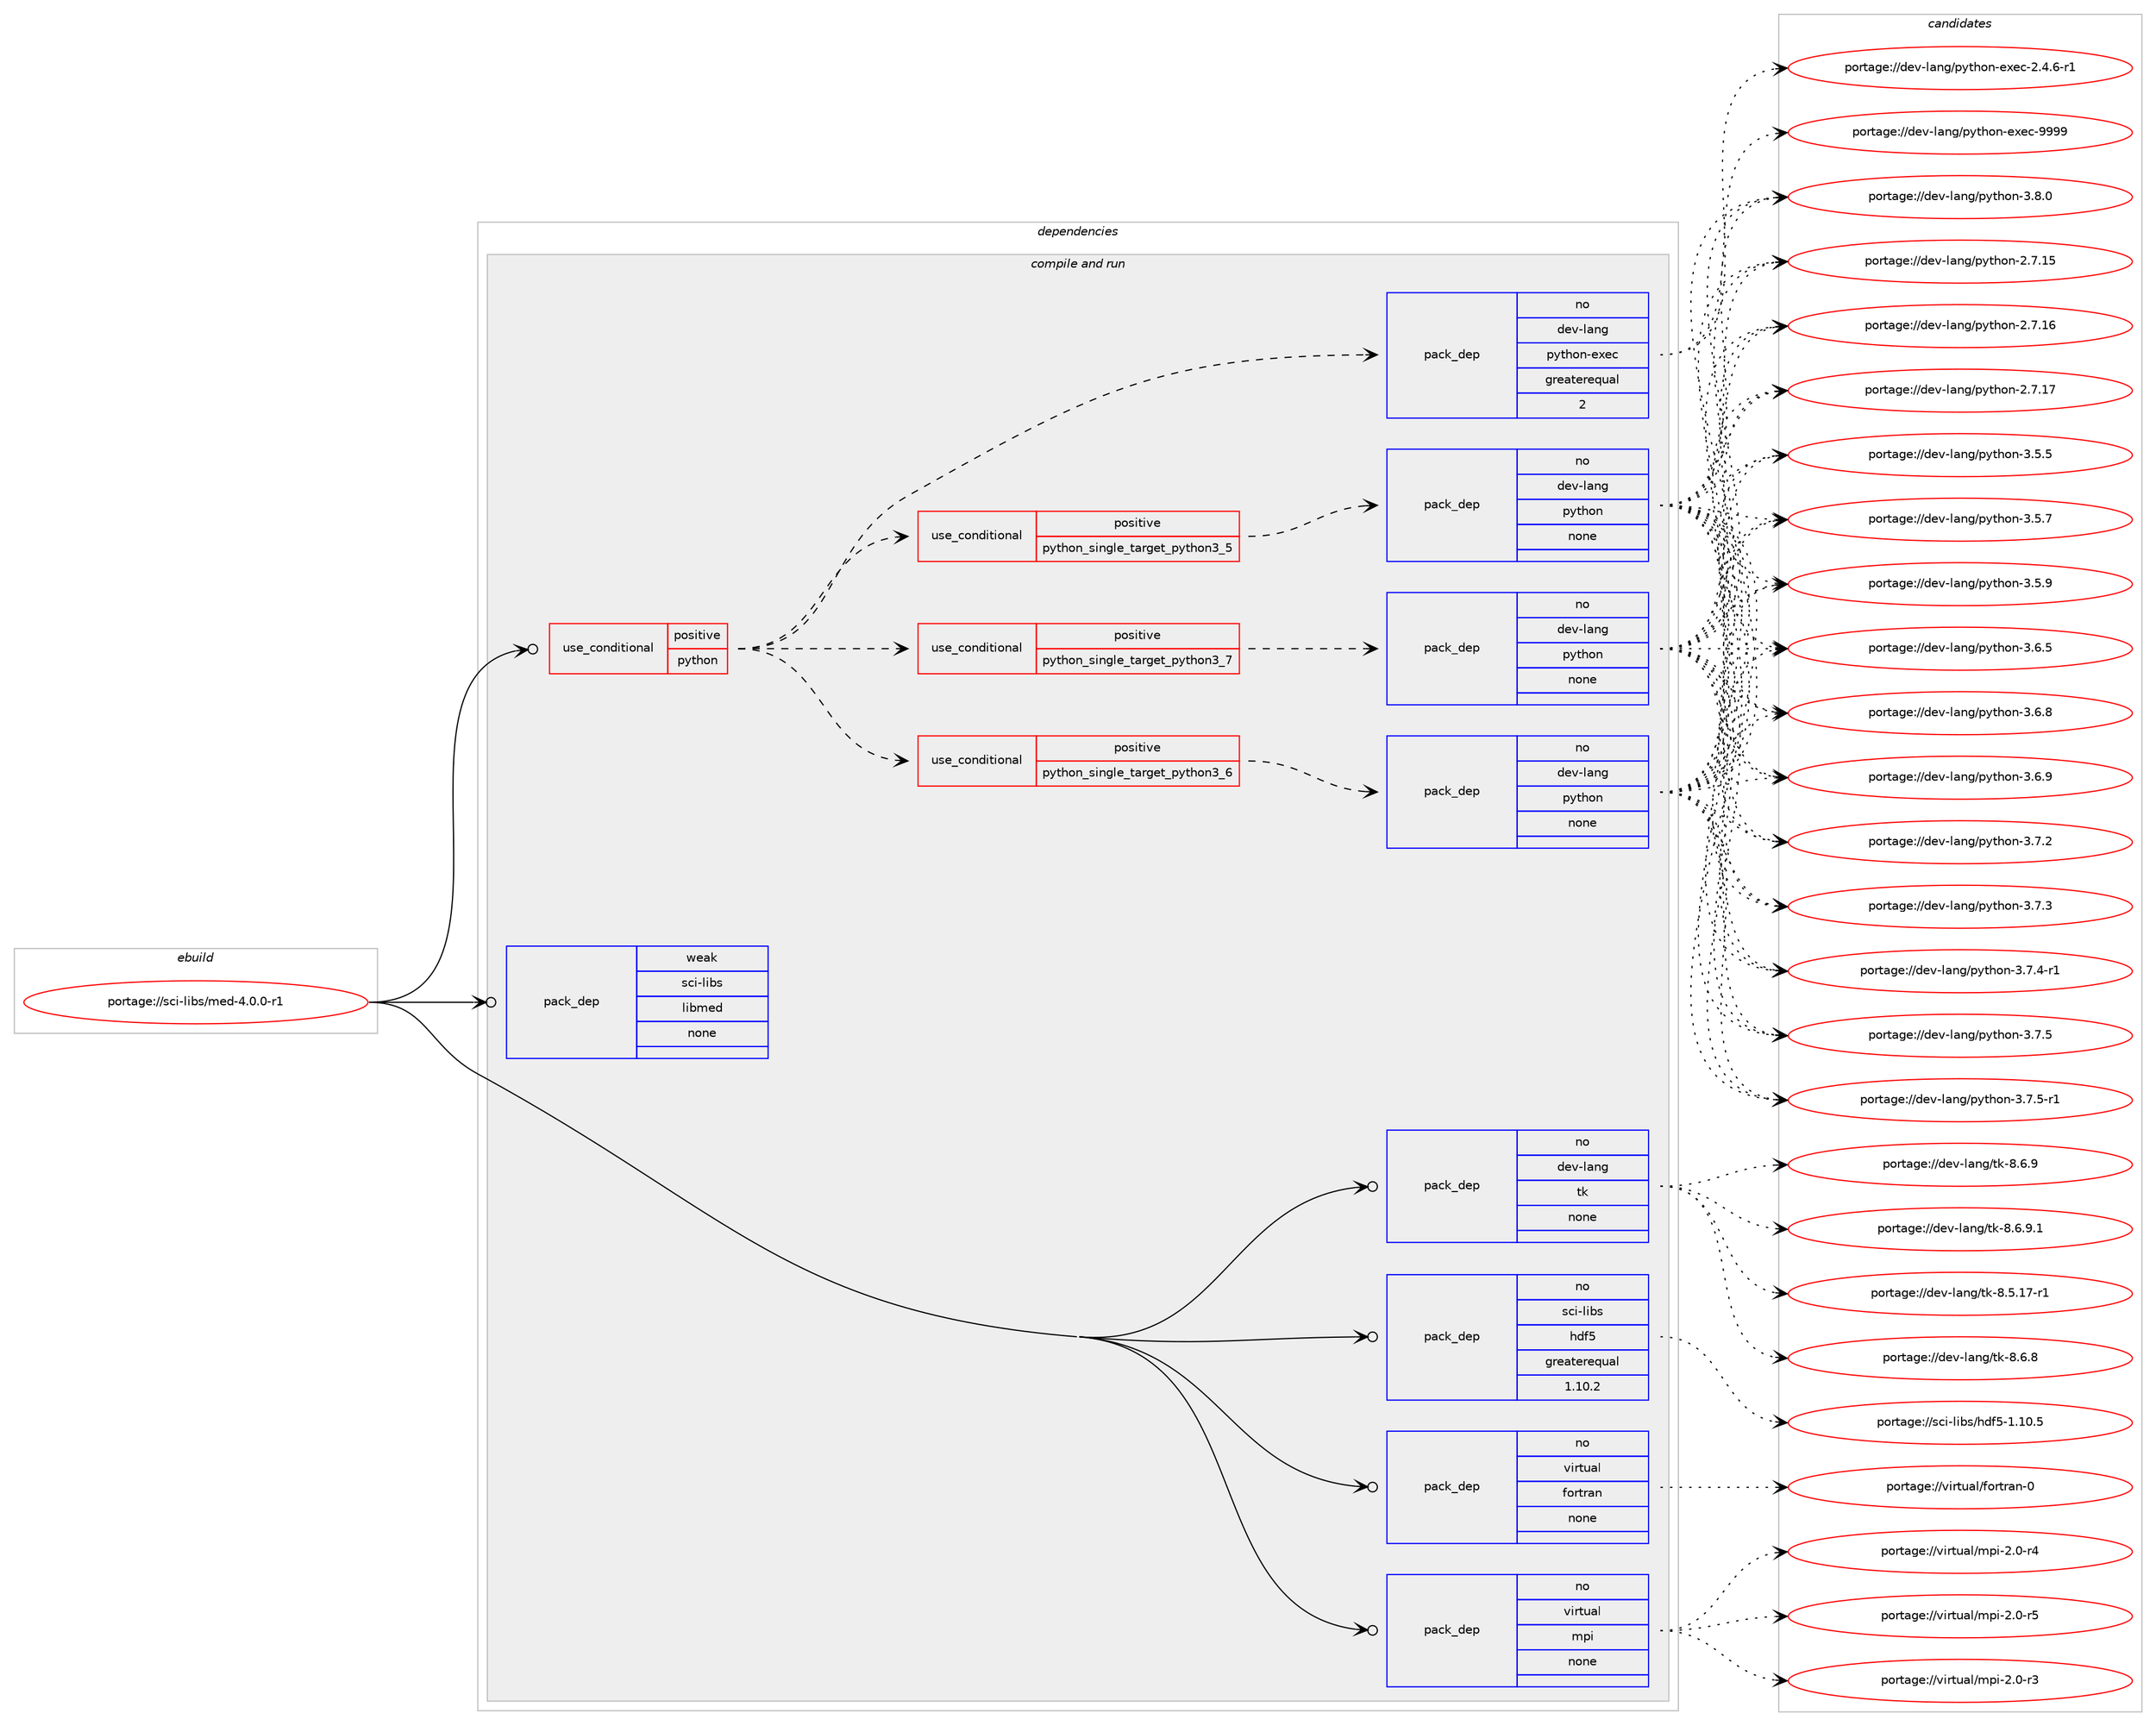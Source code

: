 digraph prolog {

# *************
# Graph options
# *************

newrank=true;
concentrate=true;
compound=true;
graph [rankdir=LR,fontname=Helvetica,fontsize=10,ranksep=1.5];#, ranksep=2.5, nodesep=0.2];
edge  [arrowhead=vee];
node  [fontname=Helvetica,fontsize=10];

# **********
# The ebuild
# **********

subgraph cluster_leftcol {
color=gray;
rank=same;
label=<<i>ebuild</i>>;
id [label="portage://sci-libs/med-4.0.0-r1", color=red, width=4, href="../sci-libs/med-4.0.0-r1.svg"];
}

# ****************
# The dependencies
# ****************

subgraph cluster_midcol {
color=gray;
label=<<i>dependencies</i>>;
subgraph cluster_compile {
fillcolor="#eeeeee";
style=filled;
label=<<i>compile</i>>;
}
subgraph cluster_compileandrun {
fillcolor="#eeeeee";
style=filled;
label=<<i>compile and run</i>>;
subgraph cond96946 {
dependency391521 [label=<<TABLE BORDER="0" CELLBORDER="1" CELLSPACING="0" CELLPADDING="4"><TR><TD ROWSPAN="3" CELLPADDING="10">use_conditional</TD></TR><TR><TD>positive</TD></TR><TR><TD>python</TD></TR></TABLE>>, shape=none, color=red];
subgraph cond96947 {
dependency391522 [label=<<TABLE BORDER="0" CELLBORDER="1" CELLSPACING="0" CELLPADDING="4"><TR><TD ROWSPAN="3" CELLPADDING="10">use_conditional</TD></TR><TR><TD>positive</TD></TR><TR><TD>python_single_target_python3_5</TD></TR></TABLE>>, shape=none, color=red];
subgraph pack287915 {
dependency391523 [label=<<TABLE BORDER="0" CELLBORDER="1" CELLSPACING="0" CELLPADDING="4" WIDTH="220"><TR><TD ROWSPAN="6" CELLPADDING="30">pack_dep</TD></TR><TR><TD WIDTH="110">no</TD></TR><TR><TD>dev-lang</TD></TR><TR><TD>python</TD></TR><TR><TD>none</TD></TR><TR><TD></TD></TR></TABLE>>, shape=none, color=blue];
}
dependency391522:e -> dependency391523:w [weight=20,style="dashed",arrowhead="vee"];
}
dependency391521:e -> dependency391522:w [weight=20,style="dashed",arrowhead="vee"];
subgraph cond96948 {
dependency391524 [label=<<TABLE BORDER="0" CELLBORDER="1" CELLSPACING="0" CELLPADDING="4"><TR><TD ROWSPAN="3" CELLPADDING="10">use_conditional</TD></TR><TR><TD>positive</TD></TR><TR><TD>python_single_target_python3_6</TD></TR></TABLE>>, shape=none, color=red];
subgraph pack287916 {
dependency391525 [label=<<TABLE BORDER="0" CELLBORDER="1" CELLSPACING="0" CELLPADDING="4" WIDTH="220"><TR><TD ROWSPAN="6" CELLPADDING="30">pack_dep</TD></TR><TR><TD WIDTH="110">no</TD></TR><TR><TD>dev-lang</TD></TR><TR><TD>python</TD></TR><TR><TD>none</TD></TR><TR><TD></TD></TR></TABLE>>, shape=none, color=blue];
}
dependency391524:e -> dependency391525:w [weight=20,style="dashed",arrowhead="vee"];
}
dependency391521:e -> dependency391524:w [weight=20,style="dashed",arrowhead="vee"];
subgraph cond96949 {
dependency391526 [label=<<TABLE BORDER="0" CELLBORDER="1" CELLSPACING="0" CELLPADDING="4"><TR><TD ROWSPAN="3" CELLPADDING="10">use_conditional</TD></TR><TR><TD>positive</TD></TR><TR><TD>python_single_target_python3_7</TD></TR></TABLE>>, shape=none, color=red];
subgraph pack287917 {
dependency391527 [label=<<TABLE BORDER="0" CELLBORDER="1" CELLSPACING="0" CELLPADDING="4" WIDTH="220"><TR><TD ROWSPAN="6" CELLPADDING="30">pack_dep</TD></TR><TR><TD WIDTH="110">no</TD></TR><TR><TD>dev-lang</TD></TR><TR><TD>python</TD></TR><TR><TD>none</TD></TR><TR><TD></TD></TR></TABLE>>, shape=none, color=blue];
}
dependency391526:e -> dependency391527:w [weight=20,style="dashed",arrowhead="vee"];
}
dependency391521:e -> dependency391526:w [weight=20,style="dashed",arrowhead="vee"];
subgraph pack287918 {
dependency391528 [label=<<TABLE BORDER="0" CELLBORDER="1" CELLSPACING="0" CELLPADDING="4" WIDTH="220"><TR><TD ROWSPAN="6" CELLPADDING="30">pack_dep</TD></TR><TR><TD WIDTH="110">no</TD></TR><TR><TD>dev-lang</TD></TR><TR><TD>python-exec</TD></TR><TR><TD>greaterequal</TD></TR><TR><TD>2</TD></TR></TABLE>>, shape=none, color=blue];
}
dependency391521:e -> dependency391528:w [weight=20,style="dashed",arrowhead="vee"];
}
id:e -> dependency391521:w [weight=20,style="solid",arrowhead="odotvee"];
subgraph pack287919 {
dependency391529 [label=<<TABLE BORDER="0" CELLBORDER="1" CELLSPACING="0" CELLPADDING="4" WIDTH="220"><TR><TD ROWSPAN="6" CELLPADDING="30">pack_dep</TD></TR><TR><TD WIDTH="110">no</TD></TR><TR><TD>dev-lang</TD></TR><TR><TD>tk</TD></TR><TR><TD>none</TD></TR><TR><TD></TD></TR></TABLE>>, shape=none, color=blue];
}
id:e -> dependency391529:w [weight=20,style="solid",arrowhead="odotvee"];
subgraph pack287920 {
dependency391530 [label=<<TABLE BORDER="0" CELLBORDER="1" CELLSPACING="0" CELLPADDING="4" WIDTH="220"><TR><TD ROWSPAN="6" CELLPADDING="30">pack_dep</TD></TR><TR><TD WIDTH="110">no</TD></TR><TR><TD>sci-libs</TD></TR><TR><TD>hdf5</TD></TR><TR><TD>greaterequal</TD></TR><TR><TD>1.10.2</TD></TR></TABLE>>, shape=none, color=blue];
}
id:e -> dependency391530:w [weight=20,style="solid",arrowhead="odotvee"];
subgraph pack287921 {
dependency391531 [label=<<TABLE BORDER="0" CELLBORDER="1" CELLSPACING="0" CELLPADDING="4" WIDTH="220"><TR><TD ROWSPAN="6" CELLPADDING="30">pack_dep</TD></TR><TR><TD WIDTH="110">no</TD></TR><TR><TD>virtual</TD></TR><TR><TD>fortran</TD></TR><TR><TD>none</TD></TR><TR><TD></TD></TR></TABLE>>, shape=none, color=blue];
}
id:e -> dependency391531:w [weight=20,style="solid",arrowhead="odotvee"];
subgraph pack287922 {
dependency391532 [label=<<TABLE BORDER="0" CELLBORDER="1" CELLSPACING="0" CELLPADDING="4" WIDTH="220"><TR><TD ROWSPAN="6" CELLPADDING="30">pack_dep</TD></TR><TR><TD WIDTH="110">no</TD></TR><TR><TD>virtual</TD></TR><TR><TD>mpi</TD></TR><TR><TD>none</TD></TR><TR><TD></TD></TR></TABLE>>, shape=none, color=blue];
}
id:e -> dependency391532:w [weight=20,style="solid",arrowhead="odotvee"];
subgraph pack287923 {
dependency391533 [label=<<TABLE BORDER="0" CELLBORDER="1" CELLSPACING="0" CELLPADDING="4" WIDTH="220"><TR><TD ROWSPAN="6" CELLPADDING="30">pack_dep</TD></TR><TR><TD WIDTH="110">weak</TD></TR><TR><TD>sci-libs</TD></TR><TR><TD>libmed</TD></TR><TR><TD>none</TD></TR><TR><TD></TD></TR></TABLE>>, shape=none, color=blue];
}
id:e -> dependency391533:w [weight=20,style="solid",arrowhead="odotvee"];
}
subgraph cluster_run {
fillcolor="#eeeeee";
style=filled;
label=<<i>run</i>>;
}
}

# **************
# The candidates
# **************

subgraph cluster_choices {
rank=same;
color=gray;
label=<<i>candidates</i>>;

subgraph choice287915 {
color=black;
nodesep=1;
choiceportage10010111845108971101034711212111610411111045504655464953 [label="portage://dev-lang/python-2.7.15", color=red, width=4,href="../dev-lang/python-2.7.15.svg"];
choiceportage10010111845108971101034711212111610411111045504655464954 [label="portage://dev-lang/python-2.7.16", color=red, width=4,href="../dev-lang/python-2.7.16.svg"];
choiceportage10010111845108971101034711212111610411111045504655464955 [label="portage://dev-lang/python-2.7.17", color=red, width=4,href="../dev-lang/python-2.7.17.svg"];
choiceportage100101118451089711010347112121116104111110455146534653 [label="portage://dev-lang/python-3.5.5", color=red, width=4,href="../dev-lang/python-3.5.5.svg"];
choiceportage100101118451089711010347112121116104111110455146534655 [label="portage://dev-lang/python-3.5.7", color=red, width=4,href="../dev-lang/python-3.5.7.svg"];
choiceportage100101118451089711010347112121116104111110455146534657 [label="portage://dev-lang/python-3.5.9", color=red, width=4,href="../dev-lang/python-3.5.9.svg"];
choiceportage100101118451089711010347112121116104111110455146544653 [label="portage://dev-lang/python-3.6.5", color=red, width=4,href="../dev-lang/python-3.6.5.svg"];
choiceportage100101118451089711010347112121116104111110455146544656 [label="portage://dev-lang/python-3.6.8", color=red, width=4,href="../dev-lang/python-3.6.8.svg"];
choiceportage100101118451089711010347112121116104111110455146544657 [label="portage://dev-lang/python-3.6.9", color=red, width=4,href="../dev-lang/python-3.6.9.svg"];
choiceportage100101118451089711010347112121116104111110455146554650 [label="portage://dev-lang/python-3.7.2", color=red, width=4,href="../dev-lang/python-3.7.2.svg"];
choiceportage100101118451089711010347112121116104111110455146554651 [label="portage://dev-lang/python-3.7.3", color=red, width=4,href="../dev-lang/python-3.7.3.svg"];
choiceportage1001011184510897110103471121211161041111104551465546524511449 [label="portage://dev-lang/python-3.7.4-r1", color=red, width=4,href="../dev-lang/python-3.7.4-r1.svg"];
choiceportage100101118451089711010347112121116104111110455146554653 [label="portage://dev-lang/python-3.7.5", color=red, width=4,href="../dev-lang/python-3.7.5.svg"];
choiceportage1001011184510897110103471121211161041111104551465546534511449 [label="portage://dev-lang/python-3.7.5-r1", color=red, width=4,href="../dev-lang/python-3.7.5-r1.svg"];
choiceportage100101118451089711010347112121116104111110455146564648 [label="portage://dev-lang/python-3.8.0", color=red, width=4,href="../dev-lang/python-3.8.0.svg"];
dependency391523:e -> choiceportage10010111845108971101034711212111610411111045504655464953:w [style=dotted,weight="100"];
dependency391523:e -> choiceportage10010111845108971101034711212111610411111045504655464954:w [style=dotted,weight="100"];
dependency391523:e -> choiceportage10010111845108971101034711212111610411111045504655464955:w [style=dotted,weight="100"];
dependency391523:e -> choiceportage100101118451089711010347112121116104111110455146534653:w [style=dotted,weight="100"];
dependency391523:e -> choiceportage100101118451089711010347112121116104111110455146534655:w [style=dotted,weight="100"];
dependency391523:e -> choiceportage100101118451089711010347112121116104111110455146534657:w [style=dotted,weight="100"];
dependency391523:e -> choiceportage100101118451089711010347112121116104111110455146544653:w [style=dotted,weight="100"];
dependency391523:e -> choiceportage100101118451089711010347112121116104111110455146544656:w [style=dotted,weight="100"];
dependency391523:e -> choiceportage100101118451089711010347112121116104111110455146544657:w [style=dotted,weight="100"];
dependency391523:e -> choiceportage100101118451089711010347112121116104111110455146554650:w [style=dotted,weight="100"];
dependency391523:e -> choiceportage100101118451089711010347112121116104111110455146554651:w [style=dotted,weight="100"];
dependency391523:e -> choiceportage1001011184510897110103471121211161041111104551465546524511449:w [style=dotted,weight="100"];
dependency391523:e -> choiceportage100101118451089711010347112121116104111110455146554653:w [style=dotted,weight="100"];
dependency391523:e -> choiceportage1001011184510897110103471121211161041111104551465546534511449:w [style=dotted,weight="100"];
dependency391523:e -> choiceportage100101118451089711010347112121116104111110455146564648:w [style=dotted,weight="100"];
}
subgraph choice287916 {
color=black;
nodesep=1;
choiceportage10010111845108971101034711212111610411111045504655464953 [label="portage://dev-lang/python-2.7.15", color=red, width=4,href="../dev-lang/python-2.7.15.svg"];
choiceportage10010111845108971101034711212111610411111045504655464954 [label="portage://dev-lang/python-2.7.16", color=red, width=4,href="../dev-lang/python-2.7.16.svg"];
choiceportage10010111845108971101034711212111610411111045504655464955 [label="portage://dev-lang/python-2.7.17", color=red, width=4,href="../dev-lang/python-2.7.17.svg"];
choiceportage100101118451089711010347112121116104111110455146534653 [label="portage://dev-lang/python-3.5.5", color=red, width=4,href="../dev-lang/python-3.5.5.svg"];
choiceportage100101118451089711010347112121116104111110455146534655 [label="portage://dev-lang/python-3.5.7", color=red, width=4,href="../dev-lang/python-3.5.7.svg"];
choiceportage100101118451089711010347112121116104111110455146534657 [label="portage://dev-lang/python-3.5.9", color=red, width=4,href="../dev-lang/python-3.5.9.svg"];
choiceportage100101118451089711010347112121116104111110455146544653 [label="portage://dev-lang/python-3.6.5", color=red, width=4,href="../dev-lang/python-3.6.5.svg"];
choiceportage100101118451089711010347112121116104111110455146544656 [label="portage://dev-lang/python-3.6.8", color=red, width=4,href="../dev-lang/python-3.6.8.svg"];
choiceportage100101118451089711010347112121116104111110455146544657 [label="portage://dev-lang/python-3.6.9", color=red, width=4,href="../dev-lang/python-3.6.9.svg"];
choiceportage100101118451089711010347112121116104111110455146554650 [label="portage://dev-lang/python-3.7.2", color=red, width=4,href="../dev-lang/python-3.7.2.svg"];
choiceportage100101118451089711010347112121116104111110455146554651 [label="portage://dev-lang/python-3.7.3", color=red, width=4,href="../dev-lang/python-3.7.3.svg"];
choiceportage1001011184510897110103471121211161041111104551465546524511449 [label="portage://dev-lang/python-3.7.4-r1", color=red, width=4,href="../dev-lang/python-3.7.4-r1.svg"];
choiceportage100101118451089711010347112121116104111110455146554653 [label="portage://dev-lang/python-3.7.5", color=red, width=4,href="../dev-lang/python-3.7.5.svg"];
choiceportage1001011184510897110103471121211161041111104551465546534511449 [label="portage://dev-lang/python-3.7.5-r1", color=red, width=4,href="../dev-lang/python-3.7.5-r1.svg"];
choiceportage100101118451089711010347112121116104111110455146564648 [label="portage://dev-lang/python-3.8.0", color=red, width=4,href="../dev-lang/python-3.8.0.svg"];
dependency391525:e -> choiceportage10010111845108971101034711212111610411111045504655464953:w [style=dotted,weight="100"];
dependency391525:e -> choiceportage10010111845108971101034711212111610411111045504655464954:w [style=dotted,weight="100"];
dependency391525:e -> choiceportage10010111845108971101034711212111610411111045504655464955:w [style=dotted,weight="100"];
dependency391525:e -> choiceportage100101118451089711010347112121116104111110455146534653:w [style=dotted,weight="100"];
dependency391525:e -> choiceportage100101118451089711010347112121116104111110455146534655:w [style=dotted,weight="100"];
dependency391525:e -> choiceportage100101118451089711010347112121116104111110455146534657:w [style=dotted,weight="100"];
dependency391525:e -> choiceportage100101118451089711010347112121116104111110455146544653:w [style=dotted,weight="100"];
dependency391525:e -> choiceportage100101118451089711010347112121116104111110455146544656:w [style=dotted,weight="100"];
dependency391525:e -> choiceportage100101118451089711010347112121116104111110455146544657:w [style=dotted,weight="100"];
dependency391525:e -> choiceportage100101118451089711010347112121116104111110455146554650:w [style=dotted,weight="100"];
dependency391525:e -> choiceportage100101118451089711010347112121116104111110455146554651:w [style=dotted,weight="100"];
dependency391525:e -> choiceportage1001011184510897110103471121211161041111104551465546524511449:w [style=dotted,weight="100"];
dependency391525:e -> choiceportage100101118451089711010347112121116104111110455146554653:w [style=dotted,weight="100"];
dependency391525:e -> choiceportage1001011184510897110103471121211161041111104551465546534511449:w [style=dotted,weight="100"];
dependency391525:e -> choiceportage100101118451089711010347112121116104111110455146564648:w [style=dotted,weight="100"];
}
subgraph choice287917 {
color=black;
nodesep=1;
choiceportage10010111845108971101034711212111610411111045504655464953 [label="portage://dev-lang/python-2.7.15", color=red, width=4,href="../dev-lang/python-2.7.15.svg"];
choiceportage10010111845108971101034711212111610411111045504655464954 [label="portage://dev-lang/python-2.7.16", color=red, width=4,href="../dev-lang/python-2.7.16.svg"];
choiceportage10010111845108971101034711212111610411111045504655464955 [label="portage://dev-lang/python-2.7.17", color=red, width=4,href="../dev-lang/python-2.7.17.svg"];
choiceportage100101118451089711010347112121116104111110455146534653 [label="portage://dev-lang/python-3.5.5", color=red, width=4,href="../dev-lang/python-3.5.5.svg"];
choiceportage100101118451089711010347112121116104111110455146534655 [label="portage://dev-lang/python-3.5.7", color=red, width=4,href="../dev-lang/python-3.5.7.svg"];
choiceportage100101118451089711010347112121116104111110455146534657 [label="portage://dev-lang/python-3.5.9", color=red, width=4,href="../dev-lang/python-3.5.9.svg"];
choiceportage100101118451089711010347112121116104111110455146544653 [label="portage://dev-lang/python-3.6.5", color=red, width=4,href="../dev-lang/python-3.6.5.svg"];
choiceportage100101118451089711010347112121116104111110455146544656 [label="portage://dev-lang/python-3.6.8", color=red, width=4,href="../dev-lang/python-3.6.8.svg"];
choiceportage100101118451089711010347112121116104111110455146544657 [label="portage://dev-lang/python-3.6.9", color=red, width=4,href="../dev-lang/python-3.6.9.svg"];
choiceportage100101118451089711010347112121116104111110455146554650 [label="portage://dev-lang/python-3.7.2", color=red, width=4,href="../dev-lang/python-3.7.2.svg"];
choiceportage100101118451089711010347112121116104111110455146554651 [label="portage://dev-lang/python-3.7.3", color=red, width=4,href="../dev-lang/python-3.7.3.svg"];
choiceportage1001011184510897110103471121211161041111104551465546524511449 [label="portage://dev-lang/python-3.7.4-r1", color=red, width=4,href="../dev-lang/python-3.7.4-r1.svg"];
choiceportage100101118451089711010347112121116104111110455146554653 [label="portage://dev-lang/python-3.7.5", color=red, width=4,href="../dev-lang/python-3.7.5.svg"];
choiceportage1001011184510897110103471121211161041111104551465546534511449 [label="portage://dev-lang/python-3.7.5-r1", color=red, width=4,href="../dev-lang/python-3.7.5-r1.svg"];
choiceportage100101118451089711010347112121116104111110455146564648 [label="portage://dev-lang/python-3.8.0", color=red, width=4,href="../dev-lang/python-3.8.0.svg"];
dependency391527:e -> choiceportage10010111845108971101034711212111610411111045504655464953:w [style=dotted,weight="100"];
dependency391527:e -> choiceportage10010111845108971101034711212111610411111045504655464954:w [style=dotted,weight="100"];
dependency391527:e -> choiceportage10010111845108971101034711212111610411111045504655464955:w [style=dotted,weight="100"];
dependency391527:e -> choiceportage100101118451089711010347112121116104111110455146534653:w [style=dotted,weight="100"];
dependency391527:e -> choiceportage100101118451089711010347112121116104111110455146534655:w [style=dotted,weight="100"];
dependency391527:e -> choiceportage100101118451089711010347112121116104111110455146534657:w [style=dotted,weight="100"];
dependency391527:e -> choiceportage100101118451089711010347112121116104111110455146544653:w [style=dotted,weight="100"];
dependency391527:e -> choiceportage100101118451089711010347112121116104111110455146544656:w [style=dotted,weight="100"];
dependency391527:e -> choiceportage100101118451089711010347112121116104111110455146544657:w [style=dotted,weight="100"];
dependency391527:e -> choiceportage100101118451089711010347112121116104111110455146554650:w [style=dotted,weight="100"];
dependency391527:e -> choiceportage100101118451089711010347112121116104111110455146554651:w [style=dotted,weight="100"];
dependency391527:e -> choiceportage1001011184510897110103471121211161041111104551465546524511449:w [style=dotted,weight="100"];
dependency391527:e -> choiceportage100101118451089711010347112121116104111110455146554653:w [style=dotted,weight="100"];
dependency391527:e -> choiceportage1001011184510897110103471121211161041111104551465546534511449:w [style=dotted,weight="100"];
dependency391527:e -> choiceportage100101118451089711010347112121116104111110455146564648:w [style=dotted,weight="100"];
}
subgraph choice287918 {
color=black;
nodesep=1;
choiceportage10010111845108971101034711212111610411111045101120101994550465246544511449 [label="portage://dev-lang/python-exec-2.4.6-r1", color=red, width=4,href="../dev-lang/python-exec-2.4.6-r1.svg"];
choiceportage10010111845108971101034711212111610411111045101120101994557575757 [label="portage://dev-lang/python-exec-9999", color=red, width=4,href="../dev-lang/python-exec-9999.svg"];
dependency391528:e -> choiceportage10010111845108971101034711212111610411111045101120101994550465246544511449:w [style=dotted,weight="100"];
dependency391528:e -> choiceportage10010111845108971101034711212111610411111045101120101994557575757:w [style=dotted,weight="100"];
}
subgraph choice287919 {
color=black;
nodesep=1;
choiceportage100101118451089711010347116107455646534649554511449 [label="portage://dev-lang/tk-8.5.17-r1", color=red, width=4,href="../dev-lang/tk-8.5.17-r1.svg"];
choiceportage100101118451089711010347116107455646544656 [label="portage://dev-lang/tk-8.6.8", color=red, width=4,href="../dev-lang/tk-8.6.8.svg"];
choiceportage100101118451089711010347116107455646544657 [label="portage://dev-lang/tk-8.6.9", color=red, width=4,href="../dev-lang/tk-8.6.9.svg"];
choiceportage1001011184510897110103471161074556465446574649 [label="portage://dev-lang/tk-8.6.9.1", color=red, width=4,href="../dev-lang/tk-8.6.9.1.svg"];
dependency391529:e -> choiceportage100101118451089711010347116107455646534649554511449:w [style=dotted,weight="100"];
dependency391529:e -> choiceportage100101118451089711010347116107455646544656:w [style=dotted,weight="100"];
dependency391529:e -> choiceportage100101118451089711010347116107455646544657:w [style=dotted,weight="100"];
dependency391529:e -> choiceportage1001011184510897110103471161074556465446574649:w [style=dotted,weight="100"];
}
subgraph choice287920 {
color=black;
nodesep=1;
choiceportage115991054510810598115471041001025345494649484653 [label="portage://sci-libs/hdf5-1.10.5", color=red, width=4,href="../sci-libs/hdf5-1.10.5.svg"];
dependency391530:e -> choiceportage115991054510810598115471041001025345494649484653:w [style=dotted,weight="100"];
}
subgraph choice287921 {
color=black;
nodesep=1;
choiceportage1181051141161179710847102111114116114971104548 [label="portage://virtual/fortran-0", color=red, width=4,href="../virtual/fortran-0.svg"];
dependency391531:e -> choiceportage1181051141161179710847102111114116114971104548:w [style=dotted,weight="100"];
}
subgraph choice287922 {
color=black;
nodesep=1;
choiceportage1181051141161179710847109112105455046484511451 [label="portage://virtual/mpi-2.0-r3", color=red, width=4,href="../virtual/mpi-2.0-r3.svg"];
choiceportage1181051141161179710847109112105455046484511452 [label="portage://virtual/mpi-2.0-r4", color=red, width=4,href="../virtual/mpi-2.0-r4.svg"];
choiceportage1181051141161179710847109112105455046484511453 [label="portage://virtual/mpi-2.0-r5", color=red, width=4,href="../virtual/mpi-2.0-r5.svg"];
dependency391532:e -> choiceportage1181051141161179710847109112105455046484511451:w [style=dotted,weight="100"];
dependency391532:e -> choiceportage1181051141161179710847109112105455046484511452:w [style=dotted,weight="100"];
dependency391532:e -> choiceportage1181051141161179710847109112105455046484511453:w [style=dotted,weight="100"];
}
subgraph choice287923 {
color=black;
nodesep=1;
}
}

}
